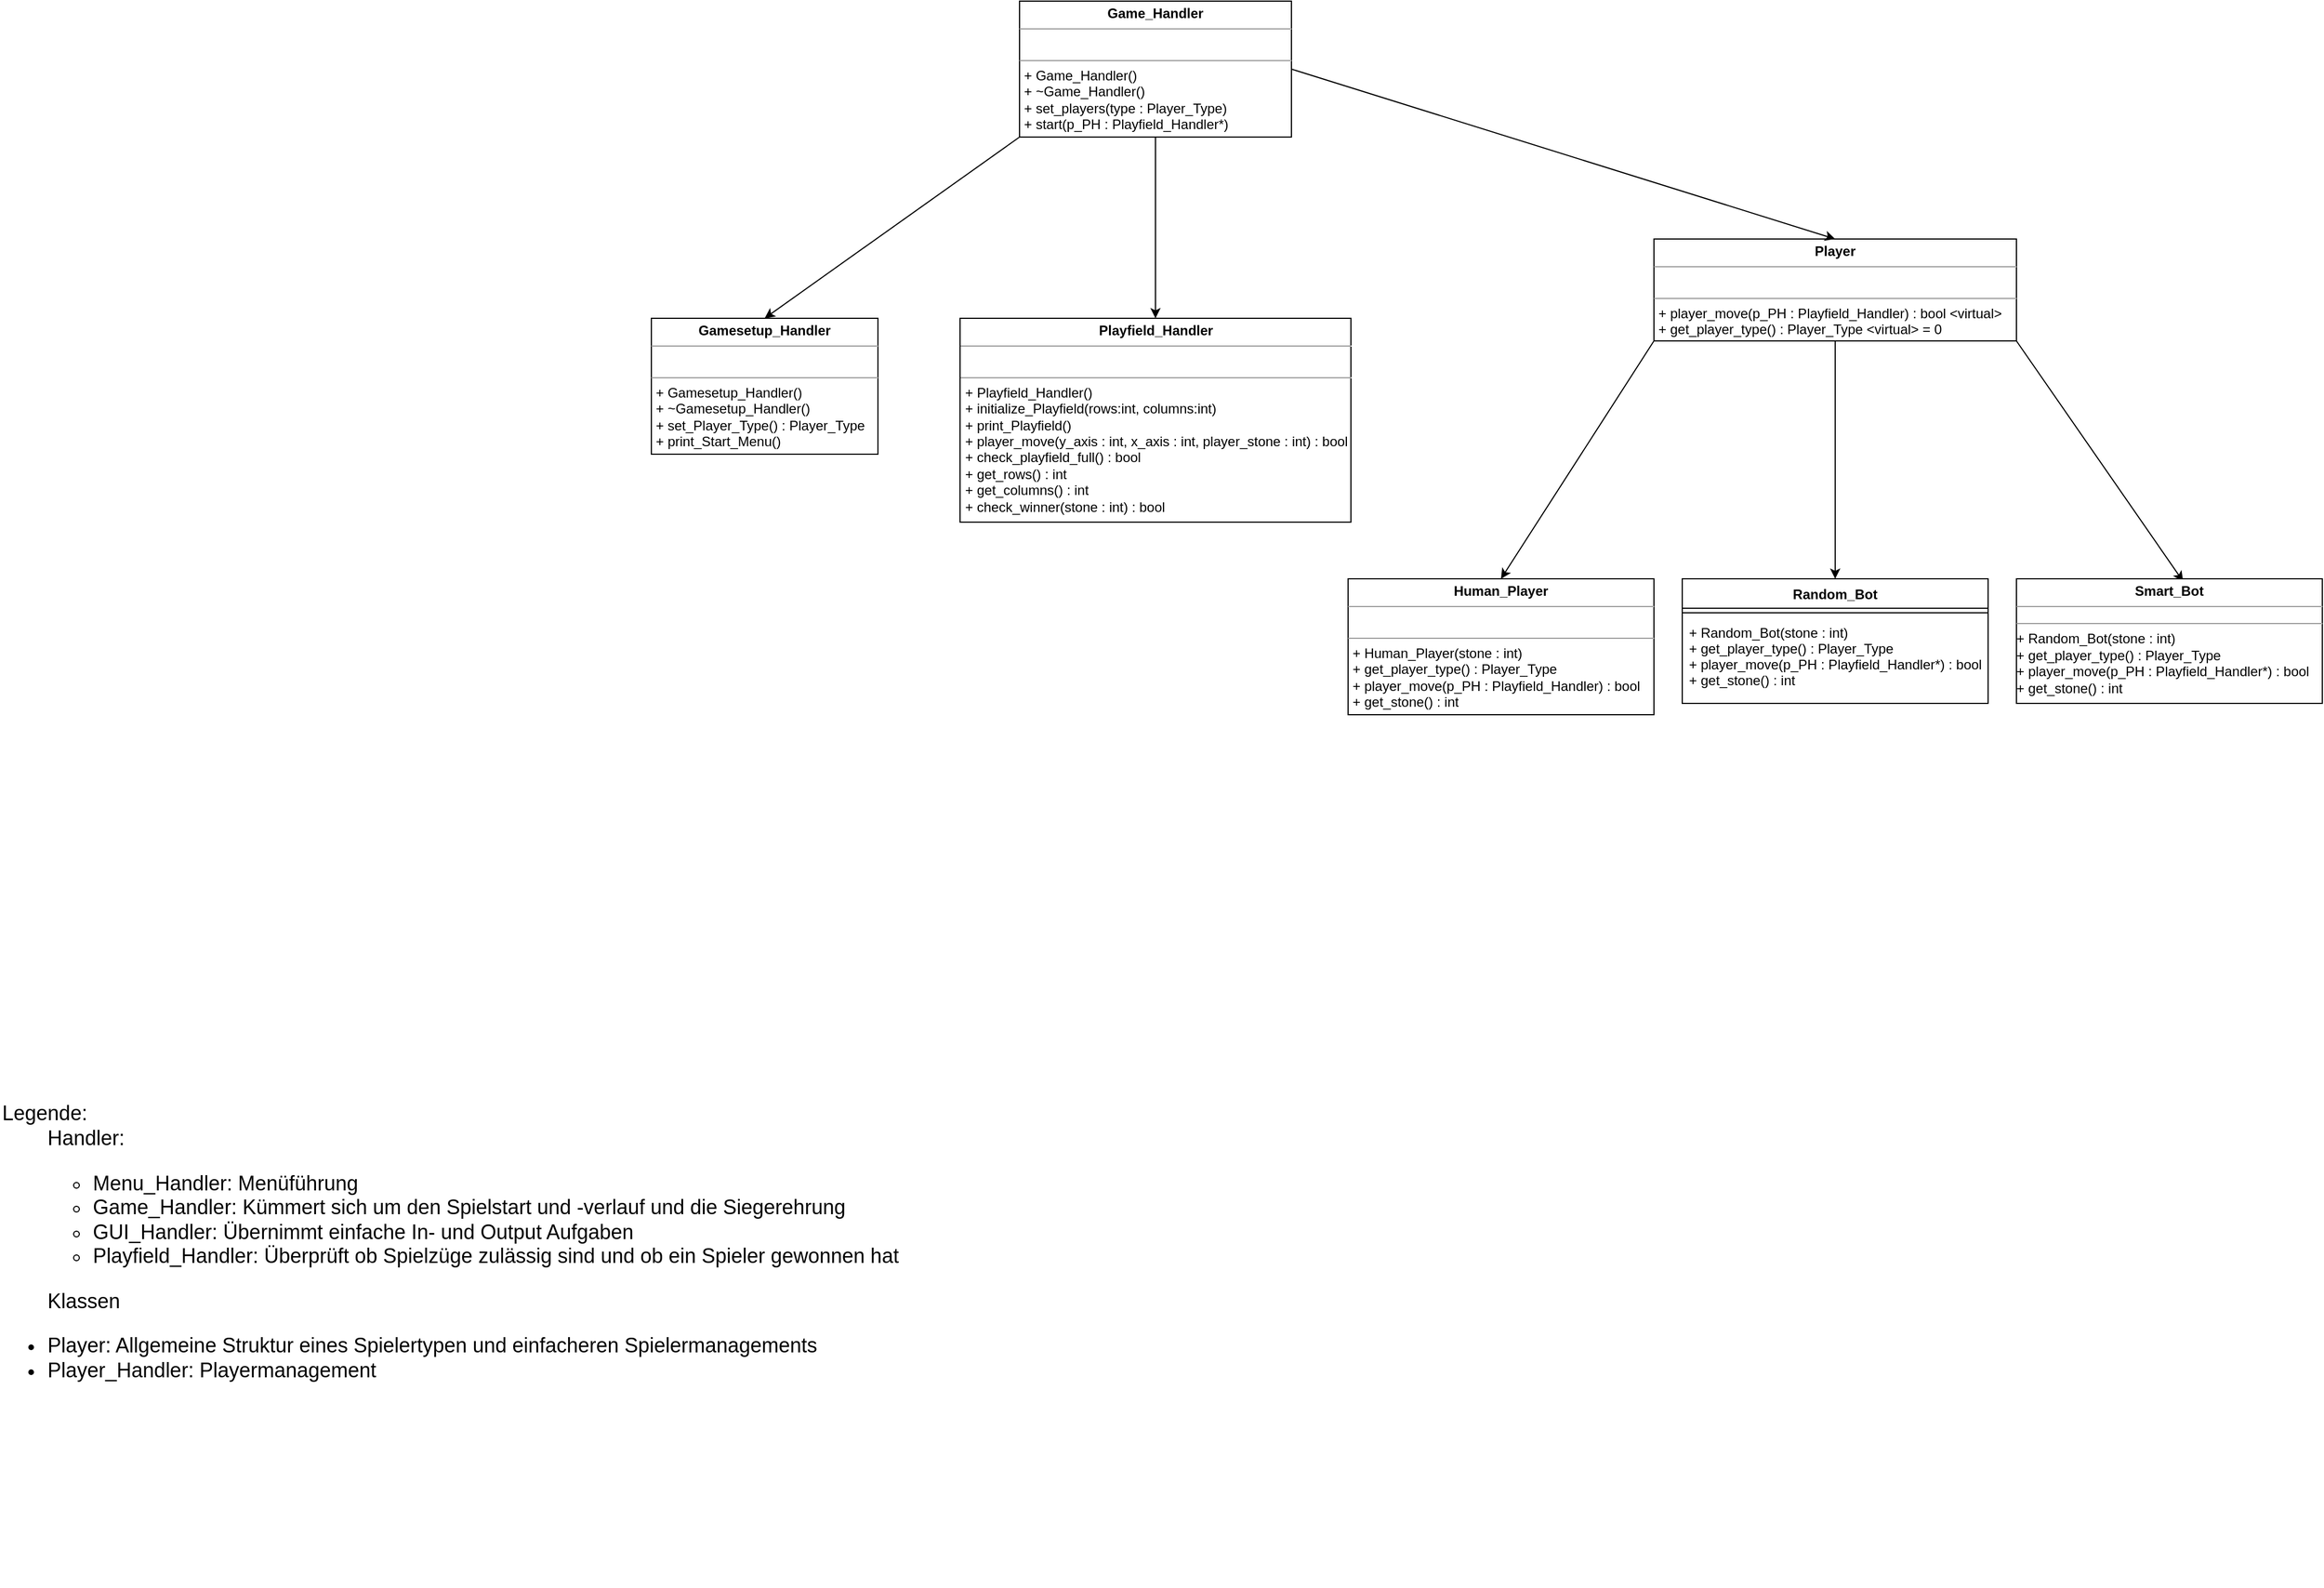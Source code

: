 <mxfile>
    <diagram id="v6FuDHpJ71s782PstM8w" name="Seite-1">
        <mxGraphModel dx="401534" dy="756" grid="1" gridSize="10" guides="1" tooltips="1" connect="1" arrows="1" fold="1" page="1" pageScale="1" pageWidth="400000" pageHeight="400000" math="0" shadow="0">
            <root>
                <mxCell id="0"/>
                <mxCell id="1" parent="0"/>
                <mxCell id="6" value="&lt;p style=&quot;margin: 0px ; margin-top: 4px ; text-align: center&quot;&gt;&lt;b&gt;Gamesetup_Handler&lt;/b&gt;&lt;/p&gt;&lt;hr size=&quot;1&quot;&gt;&lt;p style=&quot;margin: 0px ; margin-left: 4px&quot;&gt;&lt;br&gt;&lt;/p&gt;&lt;hr size=&quot;1&quot;&gt;&lt;p style=&quot;margin: 0px ; margin-left: 4px&quot;&gt;+ Gamesetup_Handler()&lt;/p&gt;&lt;p style=&quot;margin: 0px ; margin-left: 4px&quot;&gt;+ ~Gamesetup_Handler()&lt;/p&gt;&lt;p style=&quot;margin: 0px ; margin-left: 4px&quot;&gt;+ set_Player_Type() : Player_Type&lt;/p&gt;&lt;p style=&quot;margin: 0px ; margin-left: 4px&quot;&gt;+ print_Start_Menu()&lt;/p&gt;" style="verticalAlign=top;align=left;overflow=fill;fontSize=12;fontFamily=Helvetica;html=1;" parent="1" vertex="1">
                    <mxGeometry x="545" y="1080" width="200" height="120" as="geometry"/>
                </mxCell>
                <mxCell id="23" style="edgeStyle=none;html=1;exitX=0.5;exitY=1;exitDx=0;exitDy=0;entryX=0.5;entryY=0;entryDx=0;entryDy=0;" parent="1" source="7" target="8" edge="1">
                    <mxGeometry relative="1" as="geometry"/>
                </mxCell>
                <mxCell id="24" style="edgeStyle=none;html=1;exitX=0;exitY=1;exitDx=0;exitDy=0;entryX=0.5;entryY=0;entryDx=0;entryDy=0;" parent="1" source="7" target="6" edge="1">
                    <mxGeometry relative="1" as="geometry"/>
                </mxCell>
                <mxCell id="7" value="&lt;p style=&quot;margin: 0px ; margin-top: 4px ; text-align: center&quot;&gt;&lt;b&gt;Game_Handler&lt;/b&gt;&lt;/p&gt;&lt;hr size=&quot;1&quot;&gt;&lt;p style=&quot;margin: 0px ; margin-left: 4px&quot;&gt;&lt;br&gt;&lt;/p&gt;&lt;hr size=&quot;1&quot;&gt;&lt;p style=&quot;margin: 0px ; margin-left: 4px&quot;&gt;+ Game_Handler()&lt;/p&gt;&lt;p style=&quot;margin: 0px ; margin-left: 4px&quot;&gt;+ ~Game_Handler()&lt;/p&gt;&lt;p style=&quot;margin: 0px ; margin-left: 4px&quot;&gt;+ set_players(type : Player_Type)&lt;/p&gt;&lt;p style=&quot;margin: 0px ; margin-left: 4px&quot;&gt;+ start(p_PH : Playfield_Handler*)&lt;/p&gt;" style="verticalAlign=top;align=left;overflow=fill;fontSize=12;fontFamily=Helvetica;html=1;" parent="1" vertex="1">
                    <mxGeometry x="870" y="800" width="240" height="120" as="geometry"/>
                </mxCell>
                <mxCell id="8" value="&lt;p style=&quot;margin: 0px ; margin-top: 4px ; text-align: center&quot;&gt;&lt;b&gt;Playfield_Handler&lt;/b&gt;&lt;/p&gt;&lt;hr size=&quot;1&quot;&gt;&lt;p style=&quot;margin: 0px ; margin-left: 4px&quot;&gt;&lt;br&gt;&lt;/p&gt;&lt;hr size=&quot;1&quot;&gt;&lt;p style=&quot;margin: 0px ; margin-left: 4px&quot;&gt;+ Playfield_Handler()&lt;/p&gt;&lt;p style=&quot;margin: 0px ; margin-left: 4px&quot;&gt;+ initialize_Playfield(rows:int, columns:int)&lt;/p&gt;&lt;p style=&quot;margin: 0px ; margin-left: 4px&quot;&gt;+ print_Playfield()&lt;/p&gt;&lt;p style=&quot;margin: 0px ; margin-left: 4px&quot;&gt;+ player_move(y_axis : int, x_axis : int, player_stone : int) : bool&lt;/p&gt;&lt;p style=&quot;margin: 0px ; margin-left: 4px&quot;&gt;+ check_playfield_full() : bool&lt;/p&gt;&lt;p style=&quot;margin: 0px ; margin-left: 4px&quot;&gt;+ get_rows() : int&lt;/p&gt;&lt;p style=&quot;margin: 0px ; margin-left: 4px&quot;&gt;+ get_columns() : int&lt;/p&gt;&lt;p style=&quot;margin: 0px ; margin-left: 4px&quot;&gt;+ check_winner(stone : int) : bool&lt;/p&gt;&lt;p style=&quot;margin: 0px ; margin-left: 4px&quot;&gt;&lt;br&gt;&lt;/p&gt;" style="verticalAlign=top;align=left;overflow=fill;fontSize=12;fontFamily=Helvetica;html=1;" parent="1" vertex="1">
                    <mxGeometry x="817.5" y="1080" width="345" height="180" as="geometry"/>
                </mxCell>
                <mxCell id="18" style="edgeStyle=none;html=1;exitX=0;exitY=1;exitDx=0;exitDy=0;entryX=0.5;entryY=0;entryDx=0;entryDy=0;" parent="1" source="9" target="10" edge="1">
                    <mxGeometry relative="1" as="geometry"/>
                </mxCell>
                <mxCell id="9" value="&lt;p style=&quot;margin: 0px ; margin-top: 4px ; text-align: center&quot;&gt;&lt;b&gt;Player&lt;/b&gt;&lt;/p&gt;&lt;hr size=&quot;1&quot;&gt;&lt;p style=&quot;margin: 0px ; margin-left: 4px&quot;&gt;&lt;br&gt;&lt;/p&gt;&lt;hr size=&quot;1&quot;&gt;&lt;p style=&quot;margin: 0px ; margin-left: 4px&quot;&gt;+ player_move(p_PH : Playfield_Handler) : bool &amp;lt;virtual&amp;gt;&lt;/p&gt;&lt;p style=&quot;margin: 0px ; margin-left: 4px&quot;&gt;+ get_player_type() : Player_Type &amp;lt;virtual&amp;gt; = 0&lt;/p&gt;" style="verticalAlign=top;align=left;overflow=fill;fontSize=12;fontFamily=Helvetica;html=1;" parent="1" vertex="1">
                    <mxGeometry x="1430" y="1010" width="320" height="90" as="geometry"/>
                </mxCell>
                <mxCell id="10" value="&lt;p style=&quot;margin: 0px ; margin-top: 4px ; text-align: center&quot;&gt;&lt;b&gt;Human_Player&lt;/b&gt;&lt;/p&gt;&lt;hr size=&quot;1&quot;&gt;&lt;p style=&quot;margin: 0px ; margin-left: 4px&quot;&gt;&lt;br&gt;&lt;/p&gt;&lt;hr size=&quot;1&quot;&gt;&lt;p style=&quot;margin: 0px ; margin-left: 4px&quot;&gt;+ Human_Player(stone : int)&lt;/p&gt;&lt;p style=&quot;margin: 0px ; margin-left: 4px&quot;&gt;+ get_player_type() : Player_Type&lt;/p&gt;&lt;p style=&quot;margin: 0px ; margin-left: 4px&quot;&gt;+ player_move(p_PH : Playfield_Handler) : bool&lt;/p&gt;&lt;p style=&quot;margin: 0px ; margin-left: 4px&quot;&gt;+ get_stone() : int&lt;/p&gt;" style="verticalAlign=top;align=left;overflow=fill;fontSize=12;fontFamily=Helvetica;html=1;" parent="1" vertex="1">
                    <mxGeometry x="1160" y="1310" width="270" height="120" as="geometry"/>
                </mxCell>
                <mxCell id="20" style="edgeStyle=none;html=1;entryX=0.5;entryY=0;entryDx=0;entryDy=0;exitX=0.5;exitY=1;exitDx=0;exitDy=0;" parent="1" source="9" target="25" edge="1">
                    <mxGeometry relative="1" as="geometry">
                        <mxPoint x="1810" y="1410" as="sourcePoint"/>
                        <mxPoint x="1590" y="1280" as="targetPoint"/>
                    </mxGeometry>
                </mxCell>
                <mxCell id="21" style="edgeStyle=none;html=1;exitX=1;exitY=1;exitDx=0;exitDy=0;entryX=0.545;entryY=0.021;entryDx=0;entryDy=0;entryPerimeter=0;" parent="1" source="9" target="14" edge="1">
                    <mxGeometry relative="1" as="geometry">
                        <mxPoint x="1900" y="1390" as="sourcePoint"/>
                    </mxGeometry>
                </mxCell>
                <mxCell id="12" value="&lt;font style=&quot;font-size: 18px&quot;&gt;Legende:&lt;br&gt;&lt;span style=&quot;white-space: pre&quot;&gt;&#9;&lt;/span&gt;Handler:&lt;br&gt;&lt;/font&gt;&lt;ul style=&quot;font-size: 18px&quot;&gt;&lt;ul&gt;&lt;li&gt;&lt;font style=&quot;font-size: 18px&quot;&gt;Menu_Handler: Menüführung&lt;/font&gt;&lt;/li&gt;&lt;li&gt;&lt;font style=&quot;font-size: 18px&quot;&gt;Game_Handler: Kümmert sich um den Spielstart und -verlauf und die Siegerehrung&lt;/font&gt;&lt;/li&gt;&lt;li&gt;&lt;font style=&quot;font-size: 18px&quot;&gt;GUI_Handler: Übernimmt einfache In- und Output Aufgaben&lt;/font&gt;&lt;/li&gt;&lt;li&gt;&lt;font style=&quot;font-size: 18px&quot;&gt;Playfield_Handler: Überprüft ob Spielzüge zulässig sind und ob ein Spieler gewonnen hat&lt;/font&gt;&lt;/li&gt;&lt;/ul&gt;&lt;/ul&gt;&lt;font style=&quot;font-size: 18px&quot;&gt;&lt;span style=&quot;white-space: pre&quot;&gt;&#9;&lt;/span&gt;Klassen&lt;br&gt;&lt;/font&gt;&lt;ul style=&quot;font-size: 18px&quot;&gt;&lt;li&gt;&lt;font style=&quot;font-size: 18px&quot;&gt;Player: Allgemeine Struktur eines Spielertypen und einfacheren Spielermanagements&lt;/font&gt;&lt;/li&gt;&lt;li&gt;&lt;font style=&quot;font-size: 18px&quot;&gt;Player_Handler: Playermanagement&lt;/font&gt;&lt;/li&gt;&lt;/ul&gt;" style="text;html=1;strokeColor=none;fillColor=none;align=left;verticalAlign=middle;whiteSpace=wrap;rounded=0;" parent="1" vertex="1">
                    <mxGeometry x="-30" y="1610" width="1350" height="590" as="geometry"/>
                </mxCell>
                <mxCell id="14" value="&lt;p style=&quot;margin: 0px ; margin-top: 4px ; text-align: center&quot;&gt;&lt;b&gt;Smart_Bot&lt;/b&gt;&lt;/p&gt;&lt;hr size=&quot;1&quot;&gt;&lt;div style=&quot;height: 2px&quot;&gt;&lt;/div&gt;&lt;hr size=&quot;1&quot;&gt;&lt;div style=&quot;height: 2px&quot;&gt;+ Random_Bot(stone : int)&lt;br style=&quot;padding: 0px ; margin: 0px&quot;&gt;+ get_player_type() : Player_Type&lt;br style=&quot;padding: 0px ; margin: 0px&quot;&gt;+ player_move(p_PH : Playfield_Handler*) : bool&lt;br style=&quot;padding: 0px ; margin: 0px&quot;&gt;+ get_stone() : int&lt;/div&gt;" style="verticalAlign=top;align=left;overflow=fill;fontSize=12;fontFamily=Helvetica;html=1;" parent="1" vertex="1">
                    <mxGeometry x="1750" y="1310" width="270" height="110" as="geometry"/>
                </mxCell>
                <mxCell id="17" style="edgeStyle=none;html=1;exitX=1;exitY=0.5;exitDx=0;exitDy=0;entryX=0.5;entryY=0;entryDx=0;entryDy=0;" parent="1" source="7" target="9" edge="1">
                    <mxGeometry relative="1" as="geometry">
                        <mxPoint x="1430.0" y="1020" as="sourcePoint"/>
                    </mxGeometry>
                </mxCell>
                <mxCell id="25" value="Random_Bot" style="swimlane;fontStyle=1;align=center;verticalAlign=top;childLayout=stackLayout;horizontal=1;startSize=26;horizontalStack=0;resizeParent=1;resizeParentMax=0;resizeLast=0;collapsible=1;marginBottom=0;" vertex="1" parent="1">
                    <mxGeometry x="1455" y="1310" width="270" height="110" as="geometry"/>
                </mxCell>
                <mxCell id="27" value="" style="line;strokeWidth=1;fillColor=none;align=left;verticalAlign=middle;spacingTop=-1;spacingLeft=3;spacingRight=3;rotatable=0;labelPosition=right;points=[];portConstraint=eastwest;" vertex="1" parent="25">
                    <mxGeometry y="26" width="270" height="8" as="geometry"/>
                </mxCell>
                <mxCell id="28" value="+ Random_Bot(stone : int)&#10;+ get_player_type() : Player_Type&#10;+ player_move(p_PH : Playfield_Handler*) : bool&#10;+ get_stone() : int" style="text;strokeColor=none;fillColor=none;align=left;verticalAlign=top;spacingLeft=4;spacingRight=4;overflow=hidden;rotatable=0;points=[[0,0.5],[1,0.5]];portConstraint=eastwest;" vertex="1" parent="25">
                    <mxGeometry y="34" width="270" height="76" as="geometry"/>
                </mxCell>
            </root>
        </mxGraphModel>
    </diagram>
</mxfile>